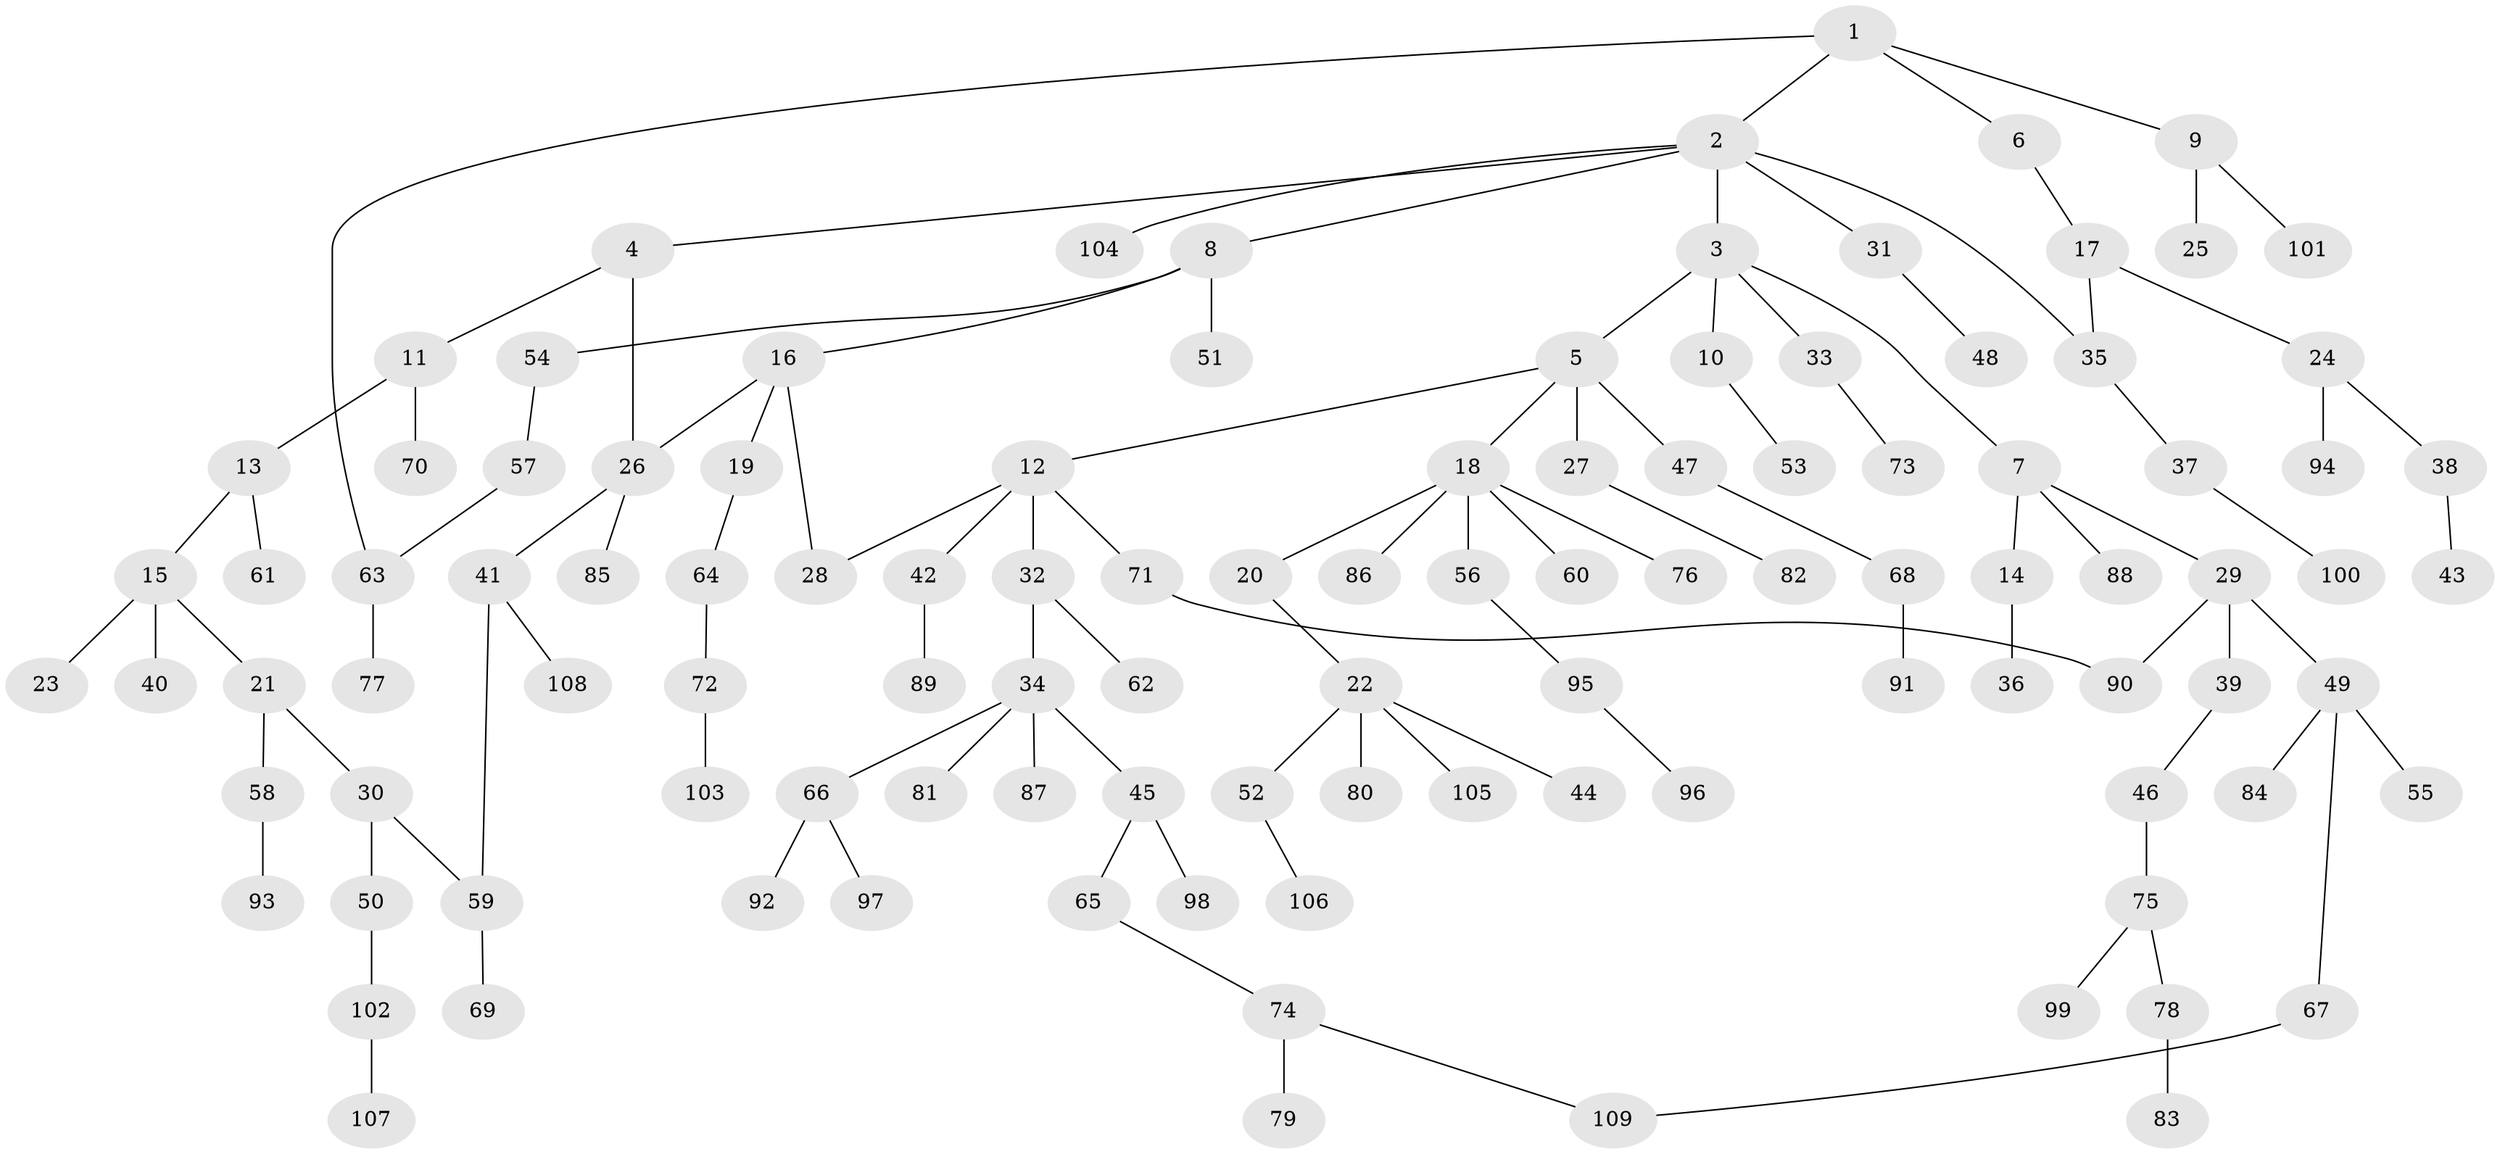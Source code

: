 // coarse degree distribution, {4: 0.0958904109589041, 8: 0.0136986301369863, 5: 0.0410958904109589, 3: 0.1095890410958904, 6: 0.0273972602739726, 2: 0.2602739726027397, 1: 0.4520547945205479}
// Generated by graph-tools (version 1.1) at 2025/23/03/03/25 07:23:34]
// undirected, 109 vertices, 115 edges
graph export_dot {
graph [start="1"]
  node [color=gray90,style=filled];
  1;
  2;
  3;
  4;
  5;
  6;
  7;
  8;
  9;
  10;
  11;
  12;
  13;
  14;
  15;
  16;
  17;
  18;
  19;
  20;
  21;
  22;
  23;
  24;
  25;
  26;
  27;
  28;
  29;
  30;
  31;
  32;
  33;
  34;
  35;
  36;
  37;
  38;
  39;
  40;
  41;
  42;
  43;
  44;
  45;
  46;
  47;
  48;
  49;
  50;
  51;
  52;
  53;
  54;
  55;
  56;
  57;
  58;
  59;
  60;
  61;
  62;
  63;
  64;
  65;
  66;
  67;
  68;
  69;
  70;
  71;
  72;
  73;
  74;
  75;
  76;
  77;
  78;
  79;
  80;
  81;
  82;
  83;
  84;
  85;
  86;
  87;
  88;
  89;
  90;
  91;
  92;
  93;
  94;
  95;
  96;
  97;
  98;
  99;
  100;
  101;
  102;
  103;
  104;
  105;
  106;
  107;
  108;
  109;
  1 -- 2;
  1 -- 6;
  1 -- 9;
  1 -- 63;
  2 -- 3;
  2 -- 4;
  2 -- 8;
  2 -- 31;
  2 -- 35;
  2 -- 104;
  3 -- 5;
  3 -- 7;
  3 -- 10;
  3 -- 33;
  4 -- 11;
  4 -- 26;
  5 -- 12;
  5 -- 18;
  5 -- 27;
  5 -- 47;
  6 -- 17;
  7 -- 14;
  7 -- 29;
  7 -- 88;
  8 -- 16;
  8 -- 51;
  8 -- 54;
  9 -- 25;
  9 -- 101;
  10 -- 53;
  11 -- 13;
  11 -- 70;
  12 -- 28;
  12 -- 32;
  12 -- 42;
  12 -- 71;
  13 -- 15;
  13 -- 61;
  14 -- 36;
  15 -- 21;
  15 -- 23;
  15 -- 40;
  16 -- 19;
  16 -- 28;
  16 -- 26;
  17 -- 24;
  17 -- 35;
  18 -- 20;
  18 -- 56;
  18 -- 60;
  18 -- 76;
  18 -- 86;
  19 -- 64;
  20 -- 22;
  21 -- 30;
  21 -- 58;
  22 -- 44;
  22 -- 52;
  22 -- 80;
  22 -- 105;
  24 -- 38;
  24 -- 94;
  26 -- 41;
  26 -- 85;
  27 -- 82;
  29 -- 39;
  29 -- 49;
  29 -- 90;
  30 -- 50;
  30 -- 59;
  31 -- 48;
  32 -- 34;
  32 -- 62;
  33 -- 73;
  34 -- 45;
  34 -- 66;
  34 -- 81;
  34 -- 87;
  35 -- 37;
  37 -- 100;
  38 -- 43;
  39 -- 46;
  41 -- 59;
  41 -- 108;
  42 -- 89;
  45 -- 65;
  45 -- 98;
  46 -- 75;
  47 -- 68;
  49 -- 55;
  49 -- 67;
  49 -- 84;
  50 -- 102;
  52 -- 106;
  54 -- 57;
  56 -- 95;
  57 -- 63;
  58 -- 93;
  59 -- 69;
  63 -- 77;
  64 -- 72;
  65 -- 74;
  66 -- 92;
  66 -- 97;
  67 -- 109;
  68 -- 91;
  71 -- 90;
  72 -- 103;
  74 -- 79;
  74 -- 109;
  75 -- 78;
  75 -- 99;
  78 -- 83;
  95 -- 96;
  102 -- 107;
}
